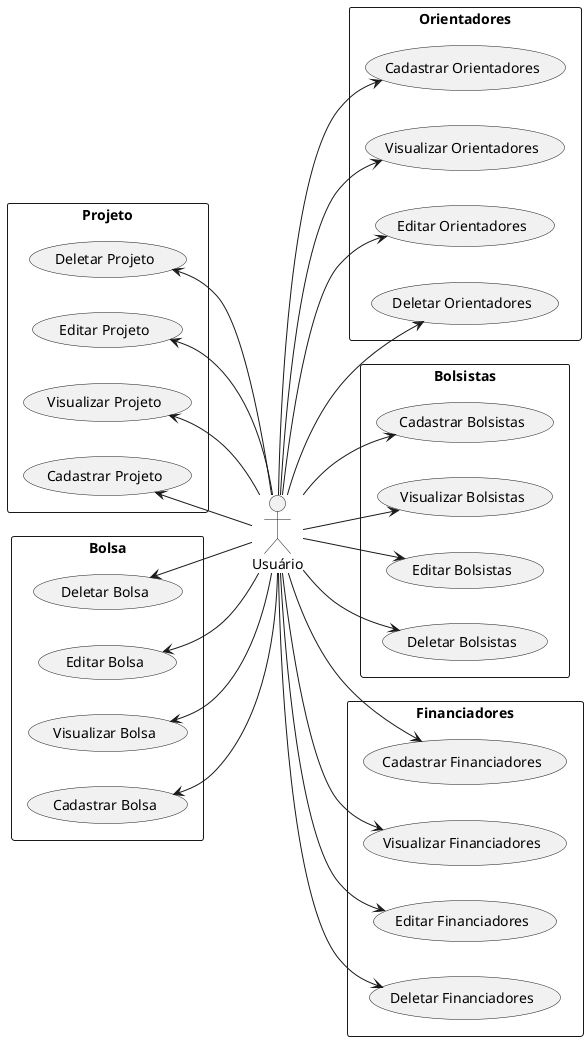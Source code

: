 @startuml

left to right direction
actor "Usuário" as c

rectangle Projeto {
  usecase "Cadastrar Projeto" as UC1
  usecase "Visualizar Projeto" as UC2
  usecase "Editar Projeto" as UC3
  usecase "Deletar Projeto" as UC4
}

rectangle Bolsa {
  usecase "Cadastrar Bolsa" as UC5
  usecase "Visualizar Bolsa" as UC6
  usecase "Editar Bolsa" as UC7
  usecase "Deletar Bolsa" as UC8
}

rectangle Orientadores {
  usecase "Cadastrar Orientadores" as UC9
  usecase "Visualizar Orientadores" as UC10
  usecase "Editar Orientadores" as UC11
  usecase "Deletar Orientadores" as UC12
}

rectangle Bolsistas {
  usecase "Cadastrar Bolsistas" as UC13
  usecase "Visualizar Bolsistas" as UC14
  usecase "Editar Bolsistas" as UC15
  usecase "Deletar Bolsistas" as UC16
}

rectangle Financiadores {
  usecase "Cadastrar Financiadores" as UC17
  usecase "Visualizar Financiadores" as UC18
  usecase "Editar Financiadores" as UC19
  usecase "Deletar Financiadores" as UC20
}

c -up-> UC1
c -up-> UC2
c -up-> UC3
c -up-> UC4

c -up-> UC5
c -up-> UC6
c -up-> UC7
c -up-> UC8

c --> UC9
c --> UC10
c --> UC11
c --> UC12

c --> UC13
c --> UC14
c --> UC15
c --> UC16

c --> UC17
c --> UC18
c --> UC19
c --> UC20

@enduml